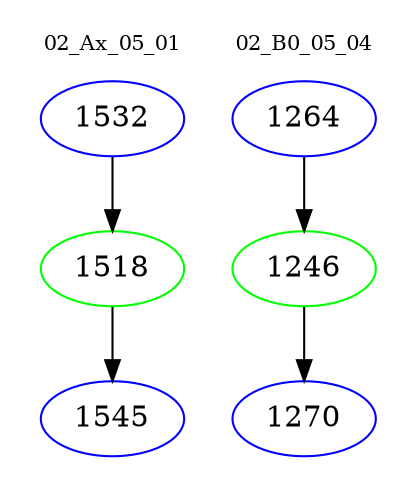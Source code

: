 digraph{
subgraph cluster_0 {
color = white
label = "02_Ax_05_01";
fontsize=10;
T0_1532 [label="1532", color="blue"]
T0_1532 -> T0_1518 [color="black"]
T0_1518 [label="1518", color="green"]
T0_1518 -> T0_1545 [color="black"]
T0_1545 [label="1545", color="blue"]
}
subgraph cluster_1 {
color = white
label = "02_B0_05_04";
fontsize=10;
T1_1264 [label="1264", color="blue"]
T1_1264 -> T1_1246 [color="black"]
T1_1246 [label="1246", color="green"]
T1_1246 -> T1_1270 [color="black"]
T1_1270 [label="1270", color="blue"]
}
}
